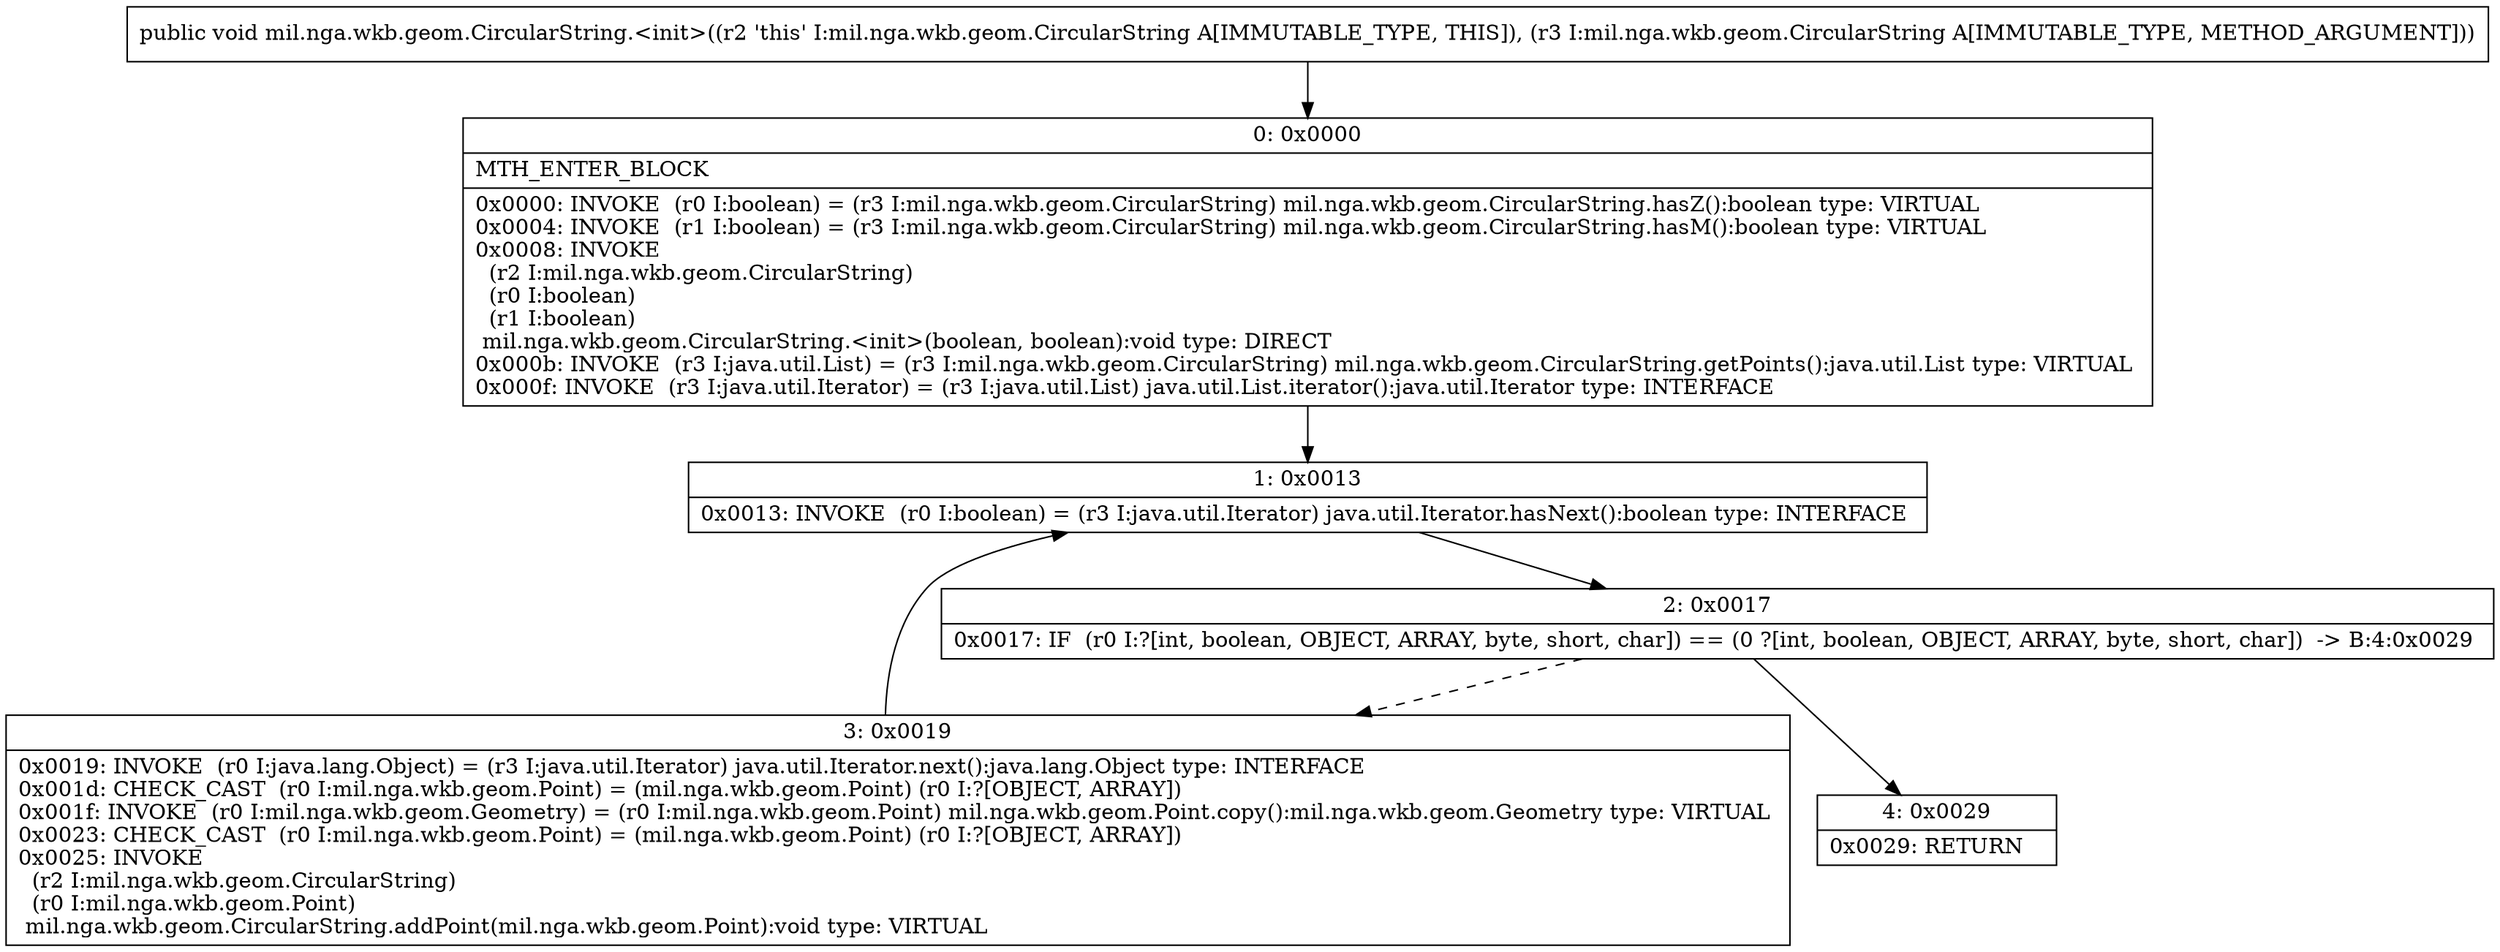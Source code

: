 digraph "CFG formil.nga.wkb.geom.CircularString.\<init\>(Lmil\/nga\/wkb\/geom\/CircularString;)V" {
Node_0 [shape=record,label="{0\:\ 0x0000|MTH_ENTER_BLOCK\l|0x0000: INVOKE  (r0 I:boolean) = (r3 I:mil.nga.wkb.geom.CircularString) mil.nga.wkb.geom.CircularString.hasZ():boolean type: VIRTUAL \l0x0004: INVOKE  (r1 I:boolean) = (r3 I:mil.nga.wkb.geom.CircularString) mil.nga.wkb.geom.CircularString.hasM():boolean type: VIRTUAL \l0x0008: INVOKE  \l  (r2 I:mil.nga.wkb.geom.CircularString)\l  (r0 I:boolean)\l  (r1 I:boolean)\l mil.nga.wkb.geom.CircularString.\<init\>(boolean, boolean):void type: DIRECT \l0x000b: INVOKE  (r3 I:java.util.List) = (r3 I:mil.nga.wkb.geom.CircularString) mil.nga.wkb.geom.CircularString.getPoints():java.util.List type: VIRTUAL \l0x000f: INVOKE  (r3 I:java.util.Iterator) = (r3 I:java.util.List) java.util.List.iterator():java.util.Iterator type: INTERFACE \l}"];
Node_1 [shape=record,label="{1\:\ 0x0013|0x0013: INVOKE  (r0 I:boolean) = (r3 I:java.util.Iterator) java.util.Iterator.hasNext():boolean type: INTERFACE \l}"];
Node_2 [shape=record,label="{2\:\ 0x0017|0x0017: IF  (r0 I:?[int, boolean, OBJECT, ARRAY, byte, short, char]) == (0 ?[int, boolean, OBJECT, ARRAY, byte, short, char])  \-\> B:4:0x0029 \l}"];
Node_3 [shape=record,label="{3\:\ 0x0019|0x0019: INVOKE  (r0 I:java.lang.Object) = (r3 I:java.util.Iterator) java.util.Iterator.next():java.lang.Object type: INTERFACE \l0x001d: CHECK_CAST  (r0 I:mil.nga.wkb.geom.Point) = (mil.nga.wkb.geom.Point) (r0 I:?[OBJECT, ARRAY]) \l0x001f: INVOKE  (r0 I:mil.nga.wkb.geom.Geometry) = (r0 I:mil.nga.wkb.geom.Point) mil.nga.wkb.geom.Point.copy():mil.nga.wkb.geom.Geometry type: VIRTUAL \l0x0023: CHECK_CAST  (r0 I:mil.nga.wkb.geom.Point) = (mil.nga.wkb.geom.Point) (r0 I:?[OBJECT, ARRAY]) \l0x0025: INVOKE  \l  (r2 I:mil.nga.wkb.geom.CircularString)\l  (r0 I:mil.nga.wkb.geom.Point)\l mil.nga.wkb.geom.CircularString.addPoint(mil.nga.wkb.geom.Point):void type: VIRTUAL \l}"];
Node_4 [shape=record,label="{4\:\ 0x0029|0x0029: RETURN   \l}"];
MethodNode[shape=record,label="{public void mil.nga.wkb.geom.CircularString.\<init\>((r2 'this' I:mil.nga.wkb.geom.CircularString A[IMMUTABLE_TYPE, THIS]), (r3 I:mil.nga.wkb.geom.CircularString A[IMMUTABLE_TYPE, METHOD_ARGUMENT])) }"];
MethodNode -> Node_0;
Node_0 -> Node_1;
Node_1 -> Node_2;
Node_2 -> Node_3[style=dashed];
Node_2 -> Node_4;
Node_3 -> Node_1;
}

